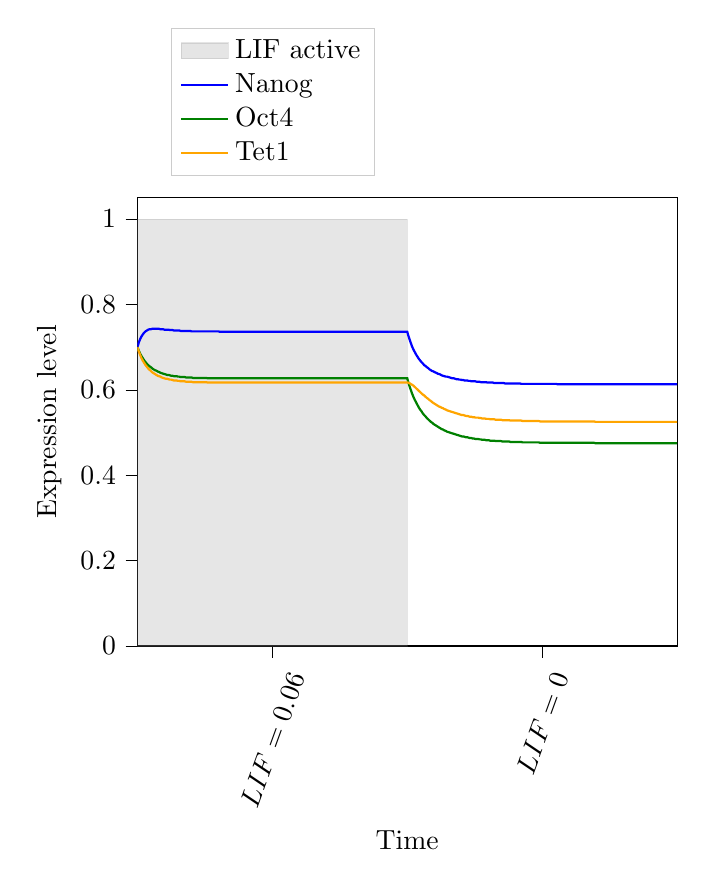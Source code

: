 % This file was created with tikzplotlib v0.10.1.
\begin{tikzpicture}[baseline]

\definecolor{darkgray176}{RGB}{176,176,176}
\definecolor{gray}{RGB}{128,128,128}
\definecolor{green}{RGB}{0,128,0}
\definecolor{lightgray204}{RGB}{204,204,204}
\definecolor{orange}{RGB}{255,165,0}

\begin{axis}[
 ytick={0,0.2,0.4,0.6,0.8,1},
 x tick label style = {rotate=70},
 transpose legend,
legend cell align={left},
legend style={fill opacity=0.8, draw opacity=1, text opacity=1, draw=lightgray204, anchor=south west,
    legend columns=4,
    /tikz/every even column/.append style={column sep=1.0cm},, at={(axis cs:5,1.1)}},
tick align=outside,
tick pos=left,
x grid style={darkgray176},
xlabel={Time},
xmin=0, xmax=80,
xtick style={color=black},
xtick={20,60},
xticklabels={\(\displaystyle LIF=0.06\),\(\displaystyle LIF=0\)},
y grid style={darkgray176},
ylabel={Expression level},
ymin=0, ymax=1.05,
ytick style={color=black}
]
\path [draw=gray, fill=gray, opacity=0.2]
(axis cs:0,0)
--(axis cs:0,1)
--(axis cs:40,1)
--(axis cs:40,0)
--cycle;
\addlegendimage{area legend, draw=gray, fill=gray, opacity=0.2}
\addlegendentry{LIF active}

\addplot [thick, blue]
table {%
0 0.7
0.2 0.711
0.4 0.719
0.6 0.725
0.8 0.73
1 0.734
1.2 0.737
1.4 0.739
1.6 0.741
1.8 0.742
2 0.742
2.2 0.743
2.4 0.743
2.6 0.743
2.8 0.743
3 0.743
3.2 0.743
3.4 0.742
3.6 0.742
3.8 0.742
4 0.741
4.2 0.741
4.4 0.741
4.6 0.741
4.8 0.74
5 0.74
5.2 0.74
5.4 0.739
5.6 0.739
5.8 0.739
6.0 0.739
6.2 0.739
6.4 0.738
6.6 0.738
6.8 0.738
7.0 0.738
7.2 0.738
7.4 0.738
7.6 0.738
7.8 0.738
8.0 0.737
8.2 0.737
8.4 0.737
8.6 0.737
8.8 0.737
9.0 0.737
9.2 0.737
9.4 0.737
9.6 0.737
9.8 0.737
10.0 0.737
10.2 0.737
10.4 0.737
10.6 0.737
10.8 0.737
11 0.737
11.2 0.737
11.4 0.737
11.6 0.737
11.8 0.737
12 0.737
12.2 0.736
12.4 0.736
12.6 0.736
12.8 0.736
13 0.736
13.2 0.736
13.4 0.736
13.6 0.736
13.8 0.736
14 0.736
14.2 0.736
14.4 0.736
14.6 0.736
14.8 0.736
15 0.736
15.2 0.736
15.4 0.736
15.6 0.736
15.8 0.736
16 0.736
16.2 0.736
16.4 0.736
16.6 0.736
16.8 0.736
17 0.736
17.2 0.736
17.4 0.736
17.6 0.736
17.8 0.736
18 0.736
18.2 0.736
18.4 0.736
18.6 0.736
18.8 0.736
19 0.736
19.2 0.736
19.4 0.736
19.6 0.736
19.8 0.736
20 0.736
20.2 0.736
20.4 0.736
20.6 0.736
20.8 0.736
21 0.736
21.2 0.736
21.4 0.736
21.6 0.736
21.8 0.736
22 0.736
22.2 0.736
22.4 0.736
22.6 0.736
22.8 0.736
23.0 0.736
23.2 0.736
23.4 0.736
23.6 0.736
23.8 0.736
24.0 0.736
24.2 0.736
24.4 0.736
24.6 0.736
24.8 0.736
25.0 0.736
25.2 0.736
25.4 0.736
25.6 0.736
25.8 0.736
26.0 0.736
26.2 0.736
26.4 0.736
26.6 0.736
26.8 0.736
27.0 0.736
27.2 0.736
27.4 0.736
27.6 0.736
27.8 0.736
28.0 0.736
28.2 0.736
28.4 0.736
28.6 0.736
28.8 0.736
29.0 0.736
29.2 0.736
29.4 0.736
29.6 0.736
29.8 0.736
30.0 0.736
30.2 0.736
30.4 0.736
30.6 0.736
30.8 0.736
31.0 0.736
31.2 0.736
31.4 0.736
31.6 0.736
31.8 0.736
32.0 0.736
32.2 0.736
32.4 0.736
32.6 0.736
32.8 0.736
33.0 0.736
33.2 0.736
33.4 0.736
33.6 0.736
33.8 0.736
34.0 0.736
34.2 0.736
34.4 0.736
34.6 0.736
34.8 0.736
35.0 0.736
35.2 0.736
35.4 0.736
35.6 0.736
35.8 0.736
36.0 0.736
36.2 0.736
36.4 0.736
36.6 0.736
36.8 0.736
37.0 0.736
37.2 0.736
37.4 0.736
37.6 0.736
37.8 0.736
38.0 0.736
38.2 0.736
38.4 0.736
38.6 0.736
38.8 0.736
39.0 0.736
39.2 0.736
39.4 0.736
39.6 0.736
39.8 0.736
40 0.736
40.1 0.73
40.3 0.72
40.5 0.711
40.7 0.702
40.9 0.695
41.1 0.689
41.3 0.683
41.5 0.678
41.7 0.673
41.9 0.669
42.1 0.665
42.3 0.662
42.5 0.658
42.7 0.656
42.9 0.653
43.1 0.651
43.3 0.648
43.5 0.646
43.7 0.644
43.9 0.643
44.1 0.641
44.3 0.64
44.5 0.638
44.7 0.637
44.9 0.636
45.1 0.634
45.3 0.633
45.5 0.632
45.7 0.631
45.9 0.631
46.1 0.63
46.3 0.629
46.5 0.628
46.7 0.627
46.9 0.627
47.1 0.626
47.3 0.625
47.5 0.625
47.7 0.624
47.9 0.624
48.1 0.623
48.3 0.623
48.5 0.622
48.7 0.622
48.9 0.622
49.1 0.621
49.3 0.621
49.5 0.62
49.7 0.62
49.9 0.62
50.1 0.62
50.3 0.619
50.5 0.619
50.7 0.619
50.9 0.618
51.1 0.618
51.3 0.618
51.5 0.618
51.7 0.618
51.9 0.617
52.1 0.617
52.3 0.617
52.5 0.617
52.7 0.617
52.9 0.616
53.1 0.616
53.3 0.616
53.5 0.616
53.7 0.616
53.9 0.616
54.1 0.616
54.3 0.616
54.5 0.615
54.7 0.615
54.9 0.615
55.1 0.615
55.3 0.615
55.5 0.615
55.7 0.615
55.9 0.615
56.1 0.615
56.3 0.615
56.5 0.615
56.7 0.615
56.9 0.614
57.1 0.614
57.3 0.614
57.5 0.614
57.7 0.614
57.9 0.614
58.1 0.614
58.3 0.614
58.5 0.614
58.7 0.614
58.9 0.614
59.1 0.614
59.3 0.614
59.5 0.614
59.7 0.614
59.9 0.614
60.1 0.614
60.3 0.614
60.5 0.614
60.7 0.614
60.9 0.614
61.1 0.614
61.3 0.614
61.5 0.614
61.7 0.614
61.9 0.614
62.1 0.614
62.3 0.613
62.5 0.613
62.7 0.613
62.9 0.613
63.1 0.613
63.3 0.613
63.5 0.613
63.7 0.613
63.9 0.613
64.1 0.613
64.3 0.613
64.5 0.613
64.7 0.613
64.9 0.613
65.1 0.613
65.3 0.613
65.5 0.613
65.7 0.613
65.9 0.613
66.1 0.613
66.3 0.613
66.5 0.613
66.7 0.613
66.9 0.613
67.1 0.613
67.3 0.613
67.5 0.613
67.7 0.613
67.9 0.613
68.1 0.613
68.3 0.613
68.5 0.613
68.7 0.613
68.9 0.613
69.1 0.613
69.3 0.613
69.5 0.613
69.7 0.613
69.9 0.613
70.1 0.613
70.3 0.613
70.5 0.613
70.7 0.613
70.9 0.613
71.1 0.613
71.3 0.613
71.5 0.613
71.7 0.613
71.9 0.613
72.1 0.613
72.3 0.613
72.5 0.613
72.7 0.613
72.9 0.613
73.1 0.613
73.3 0.613
73.5 0.613
73.7 0.613
73.9 0.613
74.1 0.613
74.3 0.613
74.5 0.613
74.7 0.613
74.9 0.613
75.1 0.613
75.3 0.613
75.5 0.613
75.7 0.613
75.9 0.613
76.1 0.613
76.3 0.613
76.5 0.613
76.7 0.613
76.9 0.613
77.1 0.613
77.3 0.613
77.5 0.613
77.7 0.613
77.9 0.613
78.1 0.613
78.3 0.613
78.5 0.613
78.7 0.613
78.9 0.613
79.1 0.613
79.3 0.613
79.5 0.613
79.7 0.613
79.9 0.613
80 0.613
};
\addlegendentry{Nanog}
\addplot [thick, green]
table {%
0 0.7
0.2 0.692
0.4 0.685
0.6 0.679
0.8 0.674
1 0.669
1.2 0.665
1.4 0.661
1.6 0.658
1.8 0.655
2 0.653
2.2 0.65
2.4 0.648
2.6 0.646
2.8 0.645
3 0.643
3.2 0.642
3.4 0.64
3.6 0.639
3.8 0.638
4 0.637
4.2 0.636
4.4 0.635
4.6 0.635
4.8 0.634
5 0.633
5.2 0.633
5.4 0.632
5.6 0.632
5.8 0.632
6.0 0.631
6.2 0.631
6.4 0.63
6.6 0.63
6.8 0.63
7.0 0.63
7.2 0.629
7.4 0.629
7.6 0.629
7.8 0.629
8.0 0.629
8.2 0.628
8.4 0.628
8.6 0.628
8.8 0.628
9.0 0.628
9.2 0.628
9.4 0.628
9.6 0.628
9.8 0.628
10.0 0.628
10.2 0.628
10.4 0.627
10.6 0.627
10.8 0.627
11 0.627
11.2 0.627
11.4 0.627
11.6 0.627
11.8 0.627
12 0.627
12.2 0.627
12.4 0.627
12.6 0.627
12.8 0.627
13 0.627
13.2 0.627
13.4 0.627
13.6 0.627
13.8 0.627
14 0.627
14.2 0.627
14.4 0.627
14.6 0.627
14.8 0.627
15 0.627
15.2 0.627
15.4 0.627
15.6 0.627
15.8 0.627
16 0.627
16.2 0.627
16.4 0.627
16.6 0.627
16.8 0.627
17 0.627
17.2 0.627
17.4 0.627
17.6 0.627
17.8 0.627
18 0.627
18.2 0.627
18.4 0.627
18.6 0.627
18.8 0.627
19 0.627
19.2 0.627
19.4 0.627
19.6 0.627
19.8 0.627
20 0.627
20.2 0.627
20.4 0.627
20.6 0.627
20.8 0.627
21 0.627
21.2 0.627
21.4 0.627
21.6 0.627
21.8 0.627
22 0.627
22.2 0.627
22.4 0.627
22.6 0.627
22.8 0.627
23.0 0.627
23.2 0.627
23.4 0.627
23.6 0.627
23.8 0.627
24.0 0.627
24.2 0.627
24.4 0.627
24.6 0.627
24.8 0.627
25.0 0.627
25.2 0.627
25.4 0.627
25.6 0.627
25.8 0.627
26.0 0.627
26.2 0.627
26.4 0.627
26.6 0.627
26.8 0.627
27.0 0.627
27.2 0.627
27.4 0.627
27.6 0.627
27.8 0.627
28.0 0.627
28.2 0.627
28.4 0.627
28.6 0.627
28.8 0.627
29.0 0.627
29.2 0.627
29.4 0.627
29.6 0.627
29.8 0.627
30.0 0.627
30.2 0.627
30.4 0.627
30.6 0.627
30.8 0.627
31.0 0.627
31.2 0.627
31.4 0.627
31.6 0.627
31.8 0.627
32.0 0.627
32.2 0.627
32.4 0.627
32.6 0.627
32.8 0.627
33.0 0.627
33.2 0.627
33.4 0.627
33.6 0.627
33.8 0.627
34.0 0.627
34.2 0.627
34.4 0.627
34.6 0.627
34.8 0.627
35.0 0.627
35.2 0.627
35.4 0.627
35.6 0.627
35.8 0.627
36.0 0.627
36.2 0.627
36.4 0.627
36.6 0.627
36.8 0.627
37.0 0.627
37.2 0.627
37.4 0.627
37.6 0.627
37.8 0.627
38.0 0.627
38.2 0.627
38.4 0.627
38.6 0.627
38.8 0.627
39.0 0.627
39.2 0.627
39.4 0.627
39.6 0.627
39.8 0.627
40 0.627
40.1 0.621
40.3 0.61
40.5 0.601
40.7 0.592
40.9 0.584
41.1 0.577
41.3 0.571
41.5 0.565
41.7 0.559
41.9 0.554
42.1 0.55
42.3 0.545
42.5 0.541
42.7 0.538
42.9 0.534
43.1 0.531
43.3 0.528
43.5 0.525
43.7 0.523
43.9 0.52
44.1 0.518
44.3 0.516
44.5 0.514
44.7 0.512
44.9 0.51
45.1 0.508
45.3 0.507
45.5 0.505
45.7 0.504
45.9 0.502
46.1 0.501
46.3 0.5
46.5 0.499
46.7 0.498
46.9 0.497
47.1 0.496
47.3 0.495
47.5 0.494
47.7 0.493
47.9 0.492
48.1 0.491
48.3 0.491
48.5 0.49
48.7 0.489
48.9 0.489
49.1 0.488
49.3 0.487
49.5 0.487
49.7 0.486
49.9 0.486
50.1 0.485
50.3 0.485
50.5 0.485
50.7 0.484
50.9 0.484
51.1 0.483
51.3 0.483
51.5 0.483
51.7 0.482
51.9 0.482
52.1 0.482
52.3 0.481
52.5 0.481
52.7 0.481
52.9 0.481
53.1 0.48
53.3 0.48
53.5 0.48
53.7 0.48
53.9 0.48
54.1 0.479
54.3 0.479
54.5 0.479
54.7 0.479
54.9 0.479
55.1 0.479
55.3 0.478
55.5 0.478
55.7 0.478
55.9 0.478
56.1 0.478
56.3 0.478
56.5 0.478
56.7 0.478
56.9 0.478
57.1 0.477
57.3 0.477
57.5 0.477
57.7 0.477
57.9 0.477
58.1 0.477
58.3 0.477
58.5 0.477
58.7 0.477
58.9 0.477
59.1 0.477
59.3 0.477
59.5 0.477
59.7 0.476
59.9 0.476
60.1 0.476
60.3 0.476
60.5 0.476
60.7 0.476
60.9 0.476
61.1 0.476
61.3 0.476
61.5 0.476
61.7 0.476
61.9 0.476
62.1 0.476
62.3 0.476
62.5 0.476
62.7 0.476
62.9 0.476
63.1 0.476
63.3 0.476
63.5 0.476
63.7 0.476
63.9 0.476
64.1 0.476
64.3 0.476
64.5 0.476
64.7 0.476
64.9 0.476
65.1 0.476
65.3 0.476
65.5 0.476
65.7 0.476
65.9 0.476
66.1 0.476
66.3 0.476
66.5 0.476
66.7 0.476
66.9 0.476
67.1 0.476
67.3 0.476
67.5 0.476
67.7 0.476
67.9 0.475
68.1 0.475
68.3 0.475
68.5 0.475
68.7 0.475
68.9 0.475
69.1 0.475
69.3 0.475
69.5 0.475
69.7 0.475
69.9 0.475
70.1 0.475
70.3 0.475
70.5 0.475
70.7 0.475
70.9 0.475
71.1 0.475
71.3 0.475
71.5 0.475
71.7 0.475
71.9 0.475
72.1 0.475
72.3 0.475
72.5 0.475
72.7 0.475
72.9 0.475
73.1 0.475
73.3 0.475
73.5 0.475
73.7 0.475
73.9 0.475
74.1 0.475
74.3 0.475
74.5 0.475
74.7 0.475
74.9 0.475
75.1 0.475
75.3 0.475
75.5 0.475
75.7 0.475
75.9 0.475
76.1 0.475
76.3 0.475
76.5 0.475
76.7 0.475
76.9 0.475
77.1 0.475
77.3 0.475
77.5 0.475
77.7 0.475
77.9 0.475
78.1 0.475
78.3 0.475
78.5 0.475
78.7 0.475
78.9 0.475
79.1 0.475
79.3 0.475
79.5 0.475
79.7 0.475
79.9 0.475
80 0.475
};
\addlegendentry{Oct4}
\addplot [thick, orange]
table {%
0 0.7
0.2 0.69
0.4 0.682
0.6 0.674
0.8 0.668
1 0.663
1.2 0.658
1.4 0.654
1.6 0.65
1.8 0.647
2 0.644
2.2 0.641
2.4 0.639
2.6 0.637
2.8 0.635
3 0.633
3.2 0.632
3.4 0.631
3.6 0.629
3.8 0.628
4 0.627
4.2 0.626
4.4 0.626
4.6 0.625
4.8 0.624
5 0.624
5.2 0.623
5.4 0.622
5.6 0.622
5.8 0.622
6.0 0.621
6.2 0.621
6.4 0.62
6.6 0.62
6.8 0.62
7.0 0.62
7.2 0.619
7.4 0.619
7.6 0.619
7.8 0.619
8.0 0.619
8.2 0.618
8.4 0.618
8.6 0.618
8.8 0.618
9.0 0.618
9.2 0.618
9.4 0.618
9.6 0.618
9.8 0.618
10.0 0.618
10.2 0.618
10.4 0.617
10.6 0.617
10.8 0.617
11 0.617
11.2 0.617
11.4 0.617
11.6 0.617
11.8 0.617
12 0.617
12.2 0.617
12.4 0.617
12.6 0.617
12.8 0.617
13 0.617
13.2 0.617
13.4 0.617
13.6 0.617
13.8 0.617
14 0.617
14.2 0.617
14.4 0.617
14.6 0.617
14.8 0.617
15 0.617
15.2 0.617
15.4 0.617
15.6 0.617
15.8 0.617
16 0.617
16.2 0.617
16.4 0.617
16.6 0.617
16.8 0.617
17 0.617
17.2 0.617
17.4 0.617
17.6 0.617
17.8 0.617
18 0.617
18.2 0.617
18.4 0.617
18.6 0.617
18.8 0.617
19 0.617
19.2 0.617
19.4 0.617
19.6 0.617
19.8 0.617
20 0.617
20.2 0.617
20.4 0.617
20.6 0.617
20.8 0.617
21 0.617
21.2 0.617
21.4 0.617
21.6 0.617
21.8 0.617
22 0.617
22.2 0.617
22.4 0.617
22.6 0.617
22.8 0.617
23.0 0.617
23.2 0.617
23.4 0.617
23.6 0.617
23.8 0.617
24.0 0.617
24.2 0.617
24.4 0.617
24.6 0.617
24.8 0.617
25.0 0.617
25.2 0.617
25.4 0.617
25.6 0.617
25.8 0.617
26.0 0.617
26.2 0.617
26.4 0.617
26.6 0.617
26.8 0.617
27.0 0.617
27.2 0.617
27.4 0.617
27.6 0.617
27.8 0.617
28.0 0.617
28.2 0.617
28.4 0.617
28.6 0.617
28.8 0.617
29.0 0.617
29.2 0.617
29.4 0.617
29.6 0.617
29.8 0.617
30.0 0.617
30.2 0.617
30.4 0.617
30.6 0.617
30.8 0.617
31.0 0.617
31.2 0.617
31.4 0.617
31.6 0.617
31.8 0.617
32.0 0.617
32.2 0.617
32.4 0.617
32.6 0.617
32.8 0.617
33.0 0.617
33.2 0.617
33.4 0.617
33.6 0.617
33.8 0.617
34.0 0.617
34.2 0.617
34.4 0.617
34.6 0.617
34.8 0.617
35.0 0.617
35.2 0.617
35.4 0.617
35.6 0.617
35.8 0.617
36.0 0.617
36.2 0.617
36.4 0.617
36.6 0.617
36.8 0.617
37.0 0.617
37.2 0.617
37.4 0.617
37.6 0.617
37.8 0.617
38.0 0.617
38.2 0.617
38.4 0.617
38.6 0.617
38.8 0.617
39.0 0.617
39.2 0.617
39.4 0.617
39.6 0.617
39.8 0.617
40 0.617
40.1 0.617
40.3 0.616
40.5 0.614
40.7 0.612
40.9 0.61
41.1 0.607
41.3 0.604
41.5 0.601
41.7 0.598
41.9 0.595
42.1 0.592
42.3 0.589
42.5 0.587
42.7 0.584
42.9 0.581
43.1 0.579
43.3 0.576
43.5 0.574
43.7 0.571
43.9 0.569
44.1 0.567
44.3 0.565
44.5 0.563
44.7 0.561
44.9 0.56
45.1 0.558
45.3 0.557
45.5 0.555
45.7 0.554
45.9 0.552
46.1 0.551
46.3 0.55
46.5 0.549
46.7 0.548
46.9 0.547
47.1 0.546
47.3 0.545
47.5 0.544
47.7 0.543
47.9 0.542
48.1 0.541
48.3 0.541
48.5 0.54
48.7 0.539
48.9 0.539
49.1 0.538
49.3 0.537
49.5 0.537
49.7 0.536
49.9 0.536
50.1 0.535
50.3 0.535
50.5 0.535
50.7 0.534
50.9 0.534
51.1 0.533
51.3 0.533
51.5 0.533
51.7 0.532
51.9 0.532
52.1 0.532
52.3 0.531
52.5 0.531
52.7 0.531
52.9 0.531
53.1 0.53
53.3 0.53
53.5 0.53
53.7 0.53
53.9 0.53
54.1 0.529
54.3 0.529
54.5 0.529
54.7 0.529
54.9 0.529
55.1 0.529
55.3 0.528
55.5 0.528
55.7 0.528
55.9 0.528
56.1 0.528
56.3 0.528
56.5 0.528
56.7 0.528
56.9 0.528
57.1 0.527
57.3 0.527
57.5 0.527
57.7 0.527
57.9 0.527
58.1 0.527
58.3 0.527
58.5 0.527
58.7 0.527
58.9 0.527
59.1 0.527
59.3 0.527
59.5 0.527
59.7 0.526
59.9 0.526
60.1 0.526
60.3 0.526
60.5 0.526
60.7 0.526
60.9 0.526
61.1 0.526
61.3 0.526
61.5 0.526
61.7 0.526
61.9 0.526
62.1 0.526
62.3 0.526
62.5 0.526
62.7 0.526
62.9 0.526
63.1 0.526
63.3 0.526
63.5 0.526
63.7 0.526
63.9 0.526
64.1 0.526
64.3 0.526
64.5 0.526
64.7 0.526
64.9 0.526
65.1 0.526
65.3 0.526
65.5 0.526
65.7 0.526
65.9 0.526
66.1 0.526
66.3 0.526
66.5 0.526
66.7 0.526
66.9 0.526
67.1 0.526
67.3 0.526
67.5 0.526
67.7 0.526
67.9 0.525
68.1 0.525
68.3 0.525
68.5 0.525
68.7 0.525
68.9 0.525
69.1 0.525
69.3 0.525
69.5 0.525
69.7 0.525
69.9 0.525
70.1 0.525
70.3 0.525
70.5 0.525
70.7 0.525
70.9 0.525
71.1 0.525
71.3 0.525
71.5 0.525
71.7 0.525
71.9 0.525
72.1 0.525
72.3 0.525
72.5 0.525
72.7 0.525
72.9 0.525
73.1 0.525
73.3 0.525
73.5 0.525
73.7 0.525
73.9 0.525
74.1 0.525
74.3 0.525
74.5 0.525
74.7 0.525
74.9 0.525
75.1 0.525
75.3 0.525
75.5 0.525
75.7 0.525
75.9 0.525
76.1 0.525
76.3 0.525
76.5 0.525
76.7 0.525
76.9 0.525
77.1 0.525
77.3 0.525
77.5 0.525
77.7 0.525
77.9 0.525
78.1 0.525
78.3 0.525
78.5 0.525
78.7 0.525
78.9 0.525
79.1 0.525
79.3 0.525
79.5 0.525
79.7 0.525
79.9 0.525
80 0.525
};
\addlegendentry{Tet1}
\end{axis}

\end{tikzpicture}
